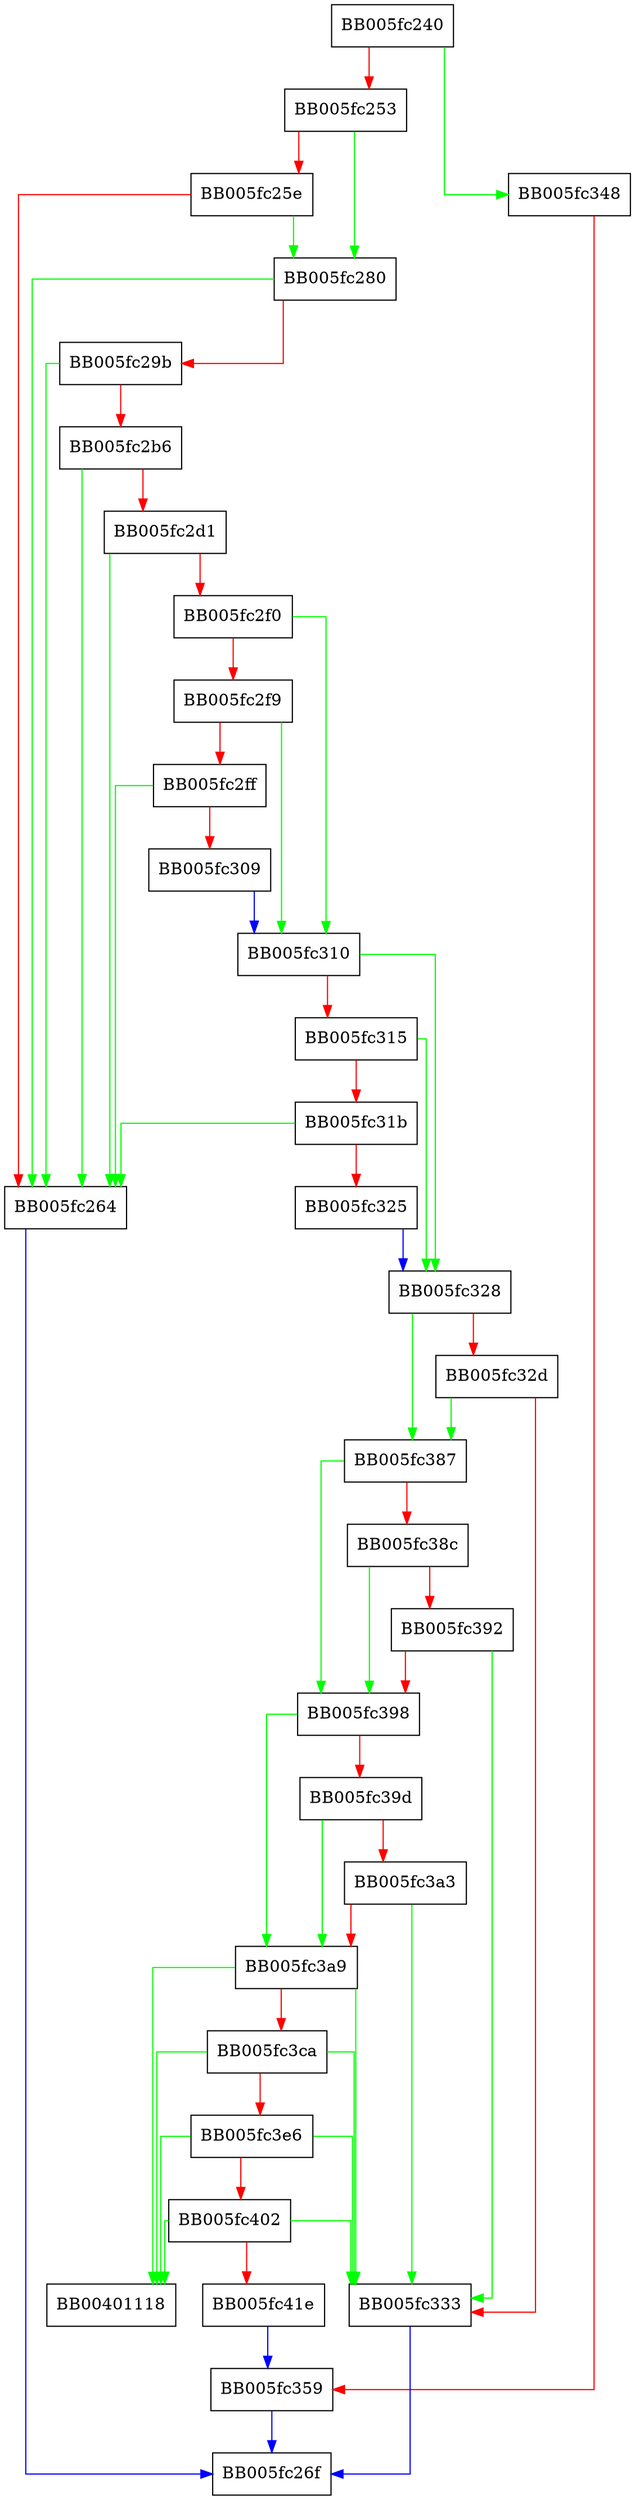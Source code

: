 digraph provider_conf_parse_bool_setting {
  node [shape="box"];
  graph [splines=ortho];
  BB005fc240 -> BB005fc348 [color="green"];
  BB005fc240 -> BB005fc253 [color="red"];
  BB005fc253 -> BB005fc280 [color="green"];
  BB005fc253 -> BB005fc25e [color="red"];
  BB005fc25e -> BB005fc280 [color="green"];
  BB005fc25e -> BB005fc264 [color="red"];
  BB005fc264 -> BB005fc26f [color="blue"];
  BB005fc280 -> BB005fc264 [color="green"];
  BB005fc280 -> BB005fc29b [color="red"];
  BB005fc29b -> BB005fc264 [color="green"];
  BB005fc29b -> BB005fc2b6 [color="red"];
  BB005fc2b6 -> BB005fc264 [color="green"];
  BB005fc2b6 -> BB005fc2d1 [color="red"];
  BB005fc2d1 -> BB005fc264 [color="green"];
  BB005fc2d1 -> BB005fc2f0 [color="red"];
  BB005fc2f0 -> BB005fc310 [color="green"];
  BB005fc2f0 -> BB005fc2f9 [color="red"];
  BB005fc2f9 -> BB005fc310 [color="green"];
  BB005fc2f9 -> BB005fc2ff [color="red"];
  BB005fc2ff -> BB005fc264 [color="green"];
  BB005fc2ff -> BB005fc309 [color="red"];
  BB005fc309 -> BB005fc310 [color="blue"];
  BB005fc310 -> BB005fc328 [color="green"];
  BB005fc310 -> BB005fc315 [color="red"];
  BB005fc315 -> BB005fc328 [color="green"];
  BB005fc315 -> BB005fc31b [color="red"];
  BB005fc31b -> BB005fc264 [color="green"];
  BB005fc31b -> BB005fc325 [color="red"];
  BB005fc325 -> BB005fc328 [color="blue"];
  BB005fc328 -> BB005fc387 [color="green"];
  BB005fc328 -> BB005fc32d [color="red"];
  BB005fc32d -> BB005fc387 [color="green"];
  BB005fc32d -> BB005fc333 [color="red"];
  BB005fc333 -> BB005fc26f [color="blue"];
  BB005fc348 -> BB005fc359 [color="red"];
  BB005fc359 -> BB005fc26f [color="blue"];
  BB005fc387 -> BB005fc398 [color="green"];
  BB005fc387 -> BB005fc38c [color="red"];
  BB005fc38c -> BB005fc398 [color="green"];
  BB005fc38c -> BB005fc392 [color="red"];
  BB005fc392 -> BB005fc333 [color="green"];
  BB005fc392 -> BB005fc398 [color="red"];
  BB005fc398 -> BB005fc3a9 [color="green"];
  BB005fc398 -> BB005fc39d [color="red"];
  BB005fc39d -> BB005fc3a9 [color="green"];
  BB005fc39d -> BB005fc3a3 [color="red"];
  BB005fc3a3 -> BB005fc333 [color="green"];
  BB005fc3a3 -> BB005fc3a9 [color="red"];
  BB005fc3a9 -> BB00401118 [color="green"];
  BB005fc3a9 -> BB005fc333 [color="green"];
  BB005fc3a9 -> BB005fc3ca [color="red"];
  BB005fc3ca -> BB00401118 [color="green"];
  BB005fc3ca -> BB005fc333 [color="green"];
  BB005fc3ca -> BB005fc3e6 [color="red"];
  BB005fc3e6 -> BB00401118 [color="green"];
  BB005fc3e6 -> BB005fc333 [color="green"];
  BB005fc3e6 -> BB005fc402 [color="red"];
  BB005fc402 -> BB00401118 [color="green"];
  BB005fc402 -> BB005fc333 [color="green"];
  BB005fc402 -> BB005fc41e [color="red"];
  BB005fc41e -> BB005fc359 [color="blue"];
}